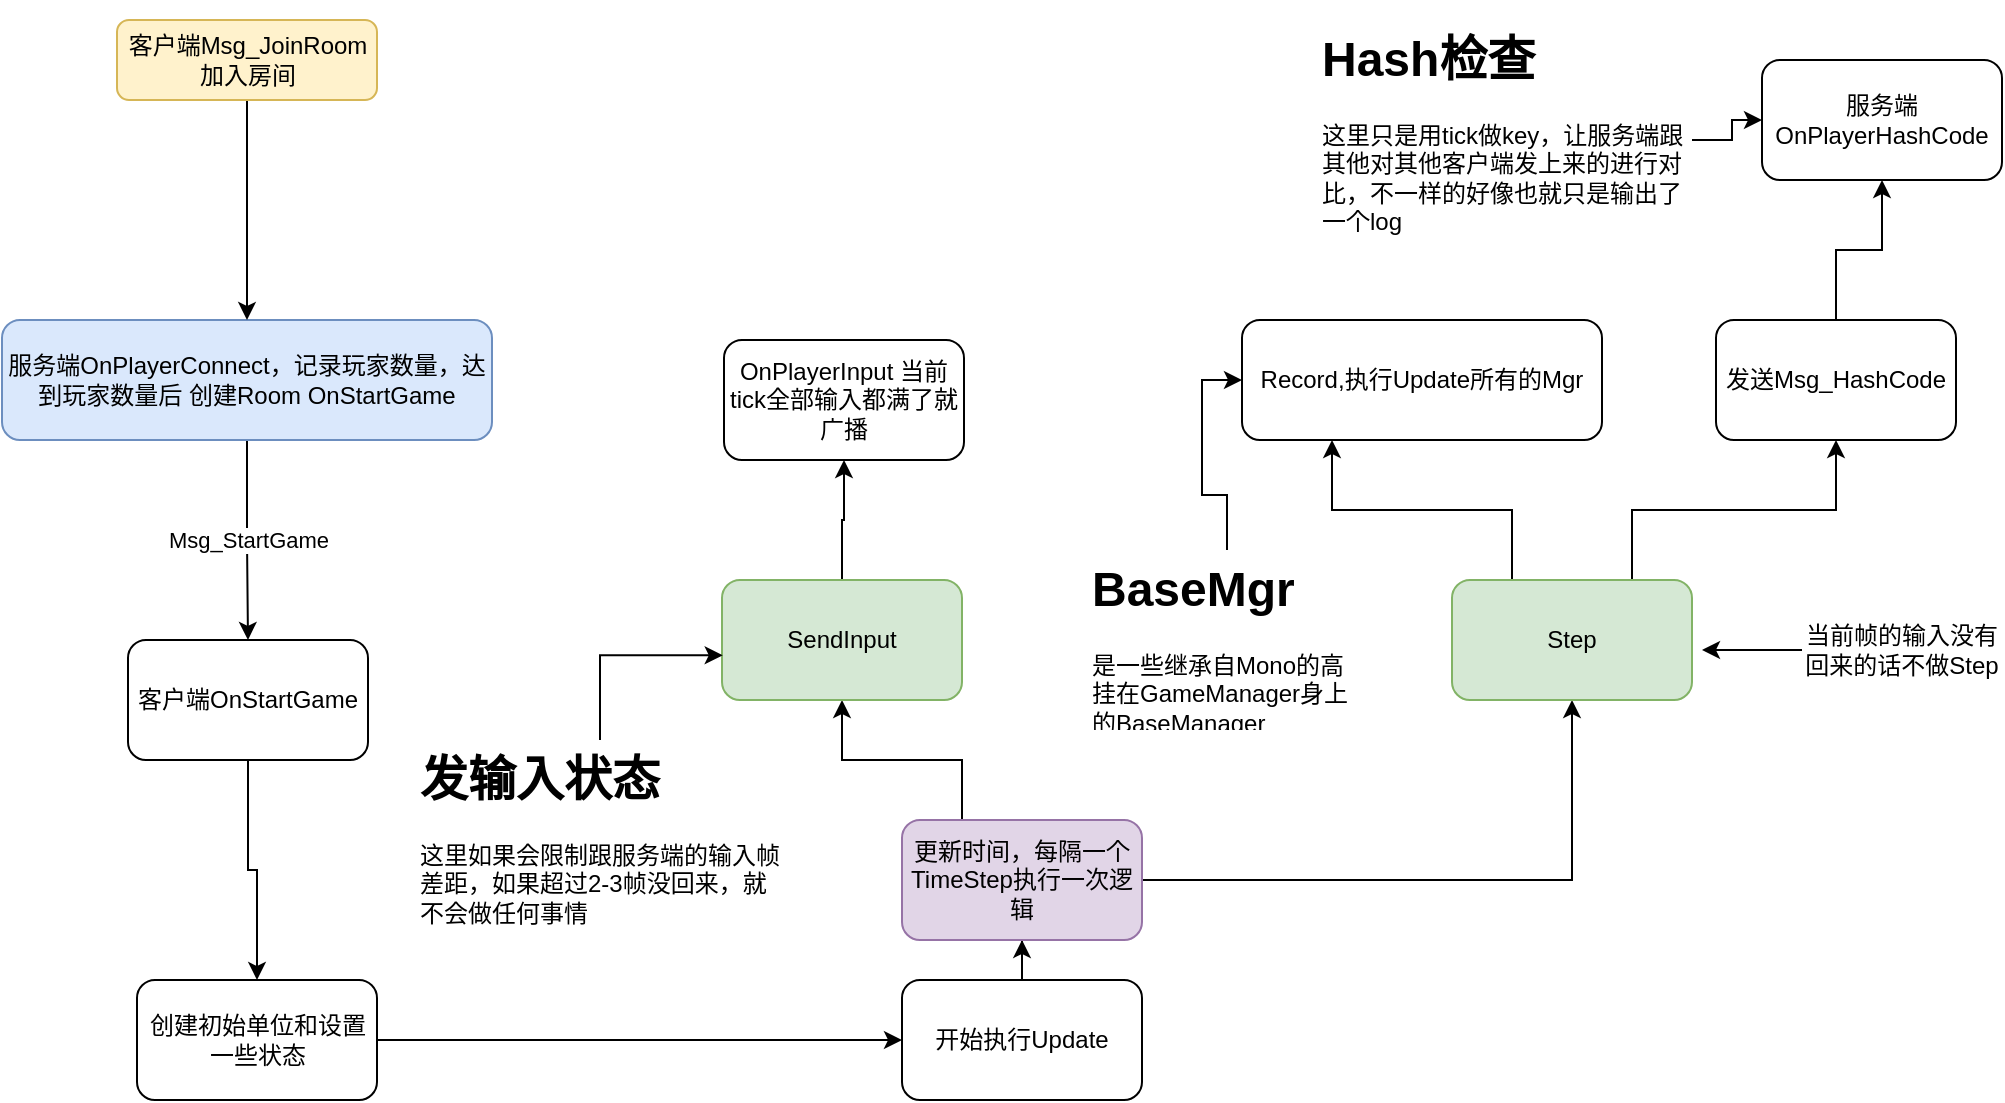 <mxfile version="21.2.1" type="device">
  <diagram id="C5RBs43oDa-KdzZeNtuy" name="Page-1">
    <mxGraphModel dx="1050" dy="669" grid="1" gridSize="10" guides="1" tooltips="1" connect="1" arrows="1" fold="1" page="1" pageScale="1" pageWidth="827" pageHeight="1169" math="0" shadow="0">
      <root>
        <mxCell id="WIyWlLk6GJQsqaUBKTNV-0" />
        <mxCell id="WIyWlLk6GJQsqaUBKTNV-1" parent="WIyWlLk6GJQsqaUBKTNV-0" />
        <mxCell id="DhGetXEvPE-CkkpdUZqT-3" value="Msg_StartGame" style="edgeStyle=orthogonalEdgeStyle;rounded=0;orthogonalLoop=1;jettySize=auto;html=1;entryX=0.5;entryY=0;entryDx=0;entryDy=0;" edge="1" parent="WIyWlLk6GJQsqaUBKTNV-1" source="WIyWlLk6GJQsqaUBKTNV-3" target="DhGetXEvPE-CkkpdUZqT-2">
          <mxGeometry relative="1" as="geometry" />
        </mxCell>
        <mxCell id="WIyWlLk6GJQsqaUBKTNV-3" value="服务端OnPlayerConnect，记录玩家数量，达到玩家数量后 创建Room OnStartGame" style="rounded=1;whiteSpace=wrap;html=1;fontSize=12;glass=0;strokeWidth=1;shadow=0;fillColor=#dae8fc;strokeColor=#6c8ebf;" parent="WIyWlLk6GJQsqaUBKTNV-1" vertex="1">
          <mxGeometry x="20" y="170" width="245" height="60" as="geometry" />
        </mxCell>
        <mxCell id="DhGetXEvPE-CkkpdUZqT-1" style="edgeStyle=orthogonalEdgeStyle;rounded=0;orthogonalLoop=1;jettySize=auto;html=1;entryX=0.5;entryY=0;entryDx=0;entryDy=0;" edge="1" parent="WIyWlLk6GJQsqaUBKTNV-1" source="DhGetXEvPE-CkkpdUZqT-0" target="WIyWlLk6GJQsqaUBKTNV-3">
          <mxGeometry relative="1" as="geometry" />
        </mxCell>
        <mxCell id="DhGetXEvPE-CkkpdUZqT-0" value="客户端Msg_JoinRoom加入房间" style="rounded=1;whiteSpace=wrap;html=1;fillColor=#fff2cc;strokeColor=#d6b656;" vertex="1" parent="WIyWlLk6GJQsqaUBKTNV-1">
          <mxGeometry x="77.5" y="20" width="130" height="40" as="geometry" />
        </mxCell>
        <mxCell id="DhGetXEvPE-CkkpdUZqT-5" style="edgeStyle=orthogonalEdgeStyle;rounded=0;orthogonalLoop=1;jettySize=auto;html=1;entryX=0.5;entryY=0;entryDx=0;entryDy=0;" edge="1" parent="WIyWlLk6GJQsqaUBKTNV-1" source="DhGetXEvPE-CkkpdUZqT-2" target="DhGetXEvPE-CkkpdUZqT-4">
          <mxGeometry relative="1" as="geometry" />
        </mxCell>
        <mxCell id="DhGetXEvPE-CkkpdUZqT-2" value="客户端OnStartGame" style="rounded=1;whiteSpace=wrap;html=1;" vertex="1" parent="WIyWlLk6GJQsqaUBKTNV-1">
          <mxGeometry x="83" y="330" width="120" height="60" as="geometry" />
        </mxCell>
        <mxCell id="DhGetXEvPE-CkkpdUZqT-7" style="edgeStyle=orthogonalEdgeStyle;rounded=0;orthogonalLoop=1;jettySize=auto;html=1;entryX=0;entryY=0.5;entryDx=0;entryDy=0;" edge="1" parent="WIyWlLk6GJQsqaUBKTNV-1" source="DhGetXEvPE-CkkpdUZqT-4" target="DhGetXEvPE-CkkpdUZqT-6">
          <mxGeometry relative="1" as="geometry" />
        </mxCell>
        <mxCell id="DhGetXEvPE-CkkpdUZqT-4" value="创建初始单位和设置一些状态" style="rounded=1;whiteSpace=wrap;html=1;" vertex="1" parent="WIyWlLk6GJQsqaUBKTNV-1">
          <mxGeometry x="87.5" y="500" width="120" height="60" as="geometry" />
        </mxCell>
        <mxCell id="DhGetXEvPE-CkkpdUZqT-9" style="edgeStyle=orthogonalEdgeStyle;rounded=0;orthogonalLoop=1;jettySize=auto;html=1;entryX=0.5;entryY=1;entryDx=0;entryDy=0;" edge="1" parent="WIyWlLk6GJQsqaUBKTNV-1" source="DhGetXEvPE-CkkpdUZqT-6" target="DhGetXEvPE-CkkpdUZqT-8">
          <mxGeometry relative="1" as="geometry" />
        </mxCell>
        <mxCell id="DhGetXEvPE-CkkpdUZqT-6" value="开始执行Update" style="rounded=1;whiteSpace=wrap;html=1;" vertex="1" parent="WIyWlLk6GJQsqaUBKTNV-1">
          <mxGeometry x="470" y="500" width="120" height="60" as="geometry" />
        </mxCell>
        <mxCell id="DhGetXEvPE-CkkpdUZqT-11" style="edgeStyle=orthogonalEdgeStyle;rounded=0;orthogonalLoop=1;jettySize=auto;html=1;exitX=0.25;exitY=0;exitDx=0;exitDy=0;" edge="1" parent="WIyWlLk6GJQsqaUBKTNV-1" source="DhGetXEvPE-CkkpdUZqT-8" target="DhGetXEvPE-CkkpdUZqT-10">
          <mxGeometry relative="1" as="geometry" />
        </mxCell>
        <mxCell id="DhGetXEvPE-CkkpdUZqT-14" style="edgeStyle=orthogonalEdgeStyle;rounded=0;orthogonalLoop=1;jettySize=auto;html=1;" edge="1" parent="WIyWlLk6GJQsqaUBKTNV-1" source="DhGetXEvPE-CkkpdUZqT-8" target="DhGetXEvPE-CkkpdUZqT-12">
          <mxGeometry relative="1" as="geometry" />
        </mxCell>
        <mxCell id="DhGetXEvPE-CkkpdUZqT-8" value="更新时间，每隔一个TimeStep执行一次逻辑" style="rounded=1;whiteSpace=wrap;html=1;fillColor=#e1d5e7;strokeColor=#9673a6;" vertex="1" parent="WIyWlLk6GJQsqaUBKTNV-1">
          <mxGeometry x="470" y="420" width="120" height="60" as="geometry" />
        </mxCell>
        <mxCell id="DhGetXEvPE-CkkpdUZqT-32" style="edgeStyle=orthogonalEdgeStyle;rounded=0;orthogonalLoop=1;jettySize=auto;html=1;entryX=0.5;entryY=1;entryDx=0;entryDy=0;" edge="1" parent="WIyWlLk6GJQsqaUBKTNV-1" source="DhGetXEvPE-CkkpdUZqT-10" target="DhGetXEvPE-CkkpdUZqT-30">
          <mxGeometry relative="1" as="geometry" />
        </mxCell>
        <mxCell id="DhGetXEvPE-CkkpdUZqT-10" value="SendInput" style="rounded=1;whiteSpace=wrap;html=1;fillColor=#d5e8d4;strokeColor=#82b366;" vertex="1" parent="WIyWlLk6GJQsqaUBKTNV-1">
          <mxGeometry x="380" y="300" width="120" height="60" as="geometry" />
        </mxCell>
        <mxCell id="DhGetXEvPE-CkkpdUZqT-20" style="edgeStyle=orthogonalEdgeStyle;rounded=0;orthogonalLoop=1;jettySize=auto;html=1;exitX=0.25;exitY=0;exitDx=0;exitDy=0;entryX=0.25;entryY=1;entryDx=0;entryDy=0;" edge="1" parent="WIyWlLk6GJQsqaUBKTNV-1" source="DhGetXEvPE-CkkpdUZqT-12" target="DhGetXEvPE-CkkpdUZqT-19">
          <mxGeometry relative="1" as="geometry" />
        </mxCell>
        <mxCell id="DhGetXEvPE-CkkpdUZqT-22" style="edgeStyle=orthogonalEdgeStyle;rounded=0;orthogonalLoop=1;jettySize=auto;html=1;exitX=0.75;exitY=0;exitDx=0;exitDy=0;entryX=0.5;entryY=1;entryDx=0;entryDy=0;" edge="1" parent="WIyWlLk6GJQsqaUBKTNV-1" source="DhGetXEvPE-CkkpdUZqT-12" target="DhGetXEvPE-CkkpdUZqT-21">
          <mxGeometry relative="1" as="geometry" />
        </mxCell>
        <mxCell id="DhGetXEvPE-CkkpdUZqT-12" value="Step" style="rounded=1;whiteSpace=wrap;html=1;fillColor=#d5e8d4;strokeColor=#82b366;" vertex="1" parent="WIyWlLk6GJQsqaUBKTNV-1">
          <mxGeometry x="745" y="300" width="120" height="60" as="geometry" />
        </mxCell>
        <mxCell id="DhGetXEvPE-CkkpdUZqT-16" style="edgeStyle=orthogonalEdgeStyle;rounded=0;orthogonalLoop=1;jettySize=auto;html=1;entryX=0.003;entryY=0.627;entryDx=0;entryDy=0;entryPerimeter=0;" edge="1" parent="WIyWlLk6GJQsqaUBKTNV-1" source="DhGetXEvPE-CkkpdUZqT-15" target="DhGetXEvPE-CkkpdUZqT-10">
          <mxGeometry relative="1" as="geometry" />
        </mxCell>
        <mxCell id="DhGetXEvPE-CkkpdUZqT-15" value="&lt;h1&gt;发输入状态&lt;/h1&gt;&lt;p&gt;这里如果会限制跟服务端的输入帧差距，如果超过2-3帧没回来，就不会做任何事情&lt;/p&gt;" style="text;html=1;strokeColor=none;fillColor=none;spacing=5;spacingTop=-20;whiteSpace=wrap;overflow=hidden;rounded=0;" vertex="1" parent="WIyWlLk6GJQsqaUBKTNV-1">
          <mxGeometry x="224" y="380" width="190" height="120" as="geometry" />
        </mxCell>
        <mxCell id="DhGetXEvPE-CkkpdUZqT-19" value="Record,执行Update所有的Mgr" style="rounded=1;whiteSpace=wrap;html=1;" vertex="1" parent="WIyWlLk6GJQsqaUBKTNV-1">
          <mxGeometry x="640" y="170" width="180" height="60" as="geometry" />
        </mxCell>
        <mxCell id="DhGetXEvPE-CkkpdUZqT-28" style="edgeStyle=orthogonalEdgeStyle;rounded=0;orthogonalLoop=1;jettySize=auto;html=1;entryX=0.5;entryY=1;entryDx=0;entryDy=0;" edge="1" parent="WIyWlLk6GJQsqaUBKTNV-1" source="DhGetXEvPE-CkkpdUZqT-21" target="DhGetXEvPE-CkkpdUZqT-25">
          <mxGeometry relative="1" as="geometry" />
        </mxCell>
        <mxCell id="DhGetXEvPE-CkkpdUZqT-21" value="发送Msg_HashCode" style="rounded=1;whiteSpace=wrap;html=1;" vertex="1" parent="WIyWlLk6GJQsqaUBKTNV-1">
          <mxGeometry x="877" y="170" width="120" height="60" as="geometry" />
        </mxCell>
        <mxCell id="DhGetXEvPE-CkkpdUZqT-24" style="edgeStyle=orthogonalEdgeStyle;rounded=0;orthogonalLoop=1;jettySize=auto;html=1;entryX=0;entryY=0.5;entryDx=0;entryDy=0;" edge="1" parent="WIyWlLk6GJQsqaUBKTNV-1" source="DhGetXEvPE-CkkpdUZqT-23" target="DhGetXEvPE-CkkpdUZqT-19">
          <mxGeometry relative="1" as="geometry">
            <mxPoint x="580" y="175" as="sourcePoint" />
          </mxGeometry>
        </mxCell>
        <mxCell id="DhGetXEvPE-CkkpdUZqT-23" value="&lt;h1&gt;BaseMgr&lt;/h1&gt;&lt;p&gt;是一些继承自Mono的高挂在GameManager身上的BaseManager&lt;/p&gt;" style="text;html=1;strokeColor=none;fillColor=none;spacing=5;spacingTop=-20;whiteSpace=wrap;overflow=hidden;rounded=0;" vertex="1" parent="WIyWlLk6GJQsqaUBKTNV-1">
          <mxGeometry x="560" y="285" width="145" height="90" as="geometry" />
        </mxCell>
        <mxCell id="DhGetXEvPE-CkkpdUZqT-25" value="服务端OnPlayerHashCode" style="rounded=1;whiteSpace=wrap;html=1;" vertex="1" parent="WIyWlLk6GJQsqaUBKTNV-1">
          <mxGeometry x="900" y="40" width="120" height="60" as="geometry" />
        </mxCell>
        <mxCell id="DhGetXEvPE-CkkpdUZqT-27" style="edgeStyle=orthogonalEdgeStyle;rounded=0;orthogonalLoop=1;jettySize=auto;html=1;" edge="1" parent="WIyWlLk6GJQsqaUBKTNV-1" source="DhGetXEvPE-CkkpdUZqT-26" target="DhGetXEvPE-CkkpdUZqT-25">
          <mxGeometry relative="1" as="geometry">
            <mxPoint x="740" y="90" as="sourcePoint" />
          </mxGeometry>
        </mxCell>
        <mxCell id="DhGetXEvPE-CkkpdUZqT-26" value="&lt;h1&gt;Hash检查&lt;/h1&gt;&lt;p&gt;这里只是用tick做key，让服务端跟其他对其他客户端发上来的进行对比，不一样的好像也就只是输出了一个log&lt;/p&gt;" style="text;html=1;strokeColor=none;fillColor=none;spacing=5;spacingTop=-20;whiteSpace=wrap;overflow=hidden;rounded=0;" vertex="1" parent="WIyWlLk6GJQsqaUBKTNV-1">
          <mxGeometry x="675" y="20" width="190" height="120" as="geometry" />
        </mxCell>
        <mxCell id="DhGetXEvPE-CkkpdUZqT-30" value="OnPlayerInput 当前tick全部输入都满了就广播" style="rounded=1;whiteSpace=wrap;html=1;" vertex="1" parent="WIyWlLk6GJQsqaUBKTNV-1">
          <mxGeometry x="381" y="180" width="120" height="60" as="geometry" />
        </mxCell>
        <mxCell id="DhGetXEvPE-CkkpdUZqT-34" style="edgeStyle=orthogonalEdgeStyle;rounded=0;orthogonalLoop=1;jettySize=auto;html=1;" edge="1" parent="WIyWlLk6GJQsqaUBKTNV-1" source="DhGetXEvPE-CkkpdUZqT-33">
          <mxGeometry relative="1" as="geometry">
            <mxPoint x="870" y="335" as="targetPoint" />
          </mxGeometry>
        </mxCell>
        <mxCell id="DhGetXEvPE-CkkpdUZqT-33" value="当前帧的输入没有回来的话不做Step" style="text;html=1;strokeColor=none;fillColor=none;align=center;verticalAlign=middle;whiteSpace=wrap;rounded=0;" vertex="1" parent="WIyWlLk6GJQsqaUBKTNV-1">
          <mxGeometry x="920" y="320" width="100" height="30" as="geometry" />
        </mxCell>
      </root>
    </mxGraphModel>
  </diagram>
</mxfile>
